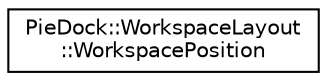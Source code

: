 digraph "Graphical Class Hierarchy"
{
  edge [fontname="Helvetica",fontsize="10",labelfontname="Helvetica",labelfontsize="10"];
  node [fontname="Helvetica",fontsize="10",shape=record];
  rankdir="LR";
  Node1 [label="PieDock::WorkspaceLayout\l::WorkspacePosition",height=0.2,width=0.4,color="black", fillcolor="white", style="filled",URL="$structPieDock_1_1WorkspaceLayout_1_1WorkspacePosition.html"];
}

